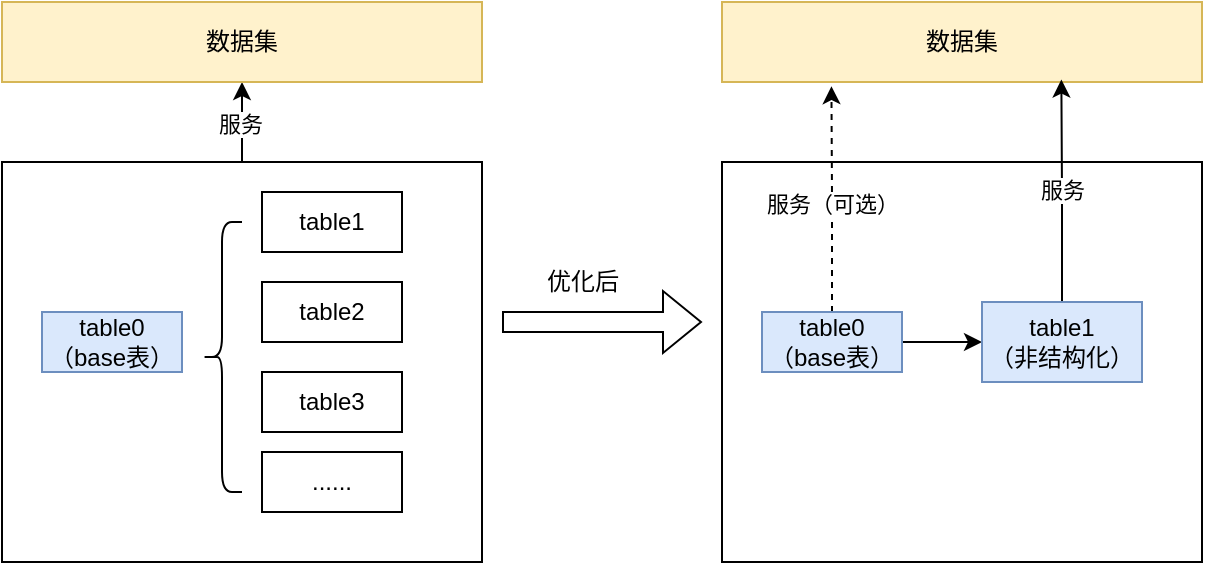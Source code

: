 <mxfile version="15.8.7" type="github">
  <diagram id="eS8v2JzyAvh7r2EF3Rgj" name="第 1 页">
    <mxGraphModel dx="1082" dy="610" grid="1" gridSize="10" guides="1" tooltips="1" connect="1" arrows="1" fold="1" page="1" pageScale="1" pageWidth="827" pageHeight="1169" math="0" shadow="0">
      <root>
        <mxCell id="0" />
        <mxCell id="1" parent="0" />
        <mxCell id="NnMpdhqOtMTp9gV9yTCp-11" style="edgeStyle=orthogonalEdgeStyle;rounded=0;orthogonalLoop=1;jettySize=auto;html=1;exitX=0.5;exitY=0;exitDx=0;exitDy=0;entryX=0.5;entryY=1;entryDx=0;entryDy=0;" edge="1" parent="1" source="NnMpdhqOtMTp9gV9yTCp-9" target="NnMpdhqOtMTp9gV9yTCp-3">
          <mxGeometry relative="1" as="geometry" />
        </mxCell>
        <mxCell id="NnMpdhqOtMTp9gV9yTCp-28" value="服务" style="edgeLabel;html=1;align=center;verticalAlign=middle;resizable=0;points=[];" vertex="1" connectable="0" parent="NnMpdhqOtMTp9gV9yTCp-11">
          <mxGeometry x="-0.062" y="1" relative="1" as="geometry">
            <mxPoint as="offset" />
          </mxGeometry>
        </mxCell>
        <mxCell id="NnMpdhqOtMTp9gV9yTCp-9" value="" style="rounded=0;whiteSpace=wrap;html=1;" vertex="1" parent="1">
          <mxGeometry x="40" y="160" width="240" height="200" as="geometry" />
        </mxCell>
        <mxCell id="NnMpdhqOtMTp9gV9yTCp-1" value="table0（base表）" style="rounded=0;whiteSpace=wrap;html=1;fillColor=#dae8fc;strokeColor=#6c8ebf;" vertex="1" parent="1">
          <mxGeometry x="60" y="235" width="70" height="30" as="geometry" />
        </mxCell>
        <mxCell id="NnMpdhqOtMTp9gV9yTCp-3" value="数据集" style="rounded=0;whiteSpace=wrap;html=1;fillColor=#fff2cc;strokeColor=#d6b656;" vertex="1" parent="1">
          <mxGeometry x="40" y="80" width="240" height="40" as="geometry" />
        </mxCell>
        <mxCell id="NnMpdhqOtMTp9gV9yTCp-4" value="" style="shape=curlyBracket;whiteSpace=wrap;html=1;rounded=1;" vertex="1" parent="1">
          <mxGeometry x="140" y="190" width="20" height="135" as="geometry" />
        </mxCell>
        <mxCell id="NnMpdhqOtMTp9gV9yTCp-5" value="table1" style="rounded=0;whiteSpace=wrap;html=1;" vertex="1" parent="1">
          <mxGeometry x="170" y="175" width="70" height="30" as="geometry" />
        </mxCell>
        <mxCell id="NnMpdhqOtMTp9gV9yTCp-6" value="table2" style="rounded=0;whiteSpace=wrap;html=1;" vertex="1" parent="1">
          <mxGeometry x="170" y="220" width="70" height="30" as="geometry" />
        </mxCell>
        <mxCell id="NnMpdhqOtMTp9gV9yTCp-7" value="table3" style="rounded=0;whiteSpace=wrap;html=1;" vertex="1" parent="1">
          <mxGeometry x="170" y="265" width="70" height="30" as="geometry" />
        </mxCell>
        <mxCell id="NnMpdhqOtMTp9gV9yTCp-8" value="......" style="rounded=0;whiteSpace=wrap;html=1;" vertex="1" parent="1">
          <mxGeometry x="170" y="305" width="70" height="30" as="geometry" />
        </mxCell>
        <mxCell id="NnMpdhqOtMTp9gV9yTCp-12" value="" style="shape=flexArrow;endArrow=classic;html=1;rounded=0;" edge="1" parent="1">
          <mxGeometry width="50" height="50" relative="1" as="geometry">
            <mxPoint x="290" y="240" as="sourcePoint" />
            <mxPoint x="390" y="240" as="targetPoint" />
          </mxGeometry>
        </mxCell>
        <mxCell id="NnMpdhqOtMTp9gV9yTCp-13" value="优化后" style="text;html=1;align=center;verticalAlign=middle;resizable=0;points=[];autosize=1;strokeColor=none;fillColor=none;" vertex="1" parent="1">
          <mxGeometry x="305" y="210" width="50" height="20" as="geometry" />
        </mxCell>
        <mxCell id="NnMpdhqOtMTp9gV9yTCp-15" value="" style="rounded=0;whiteSpace=wrap;html=1;" vertex="1" parent="1">
          <mxGeometry x="400" y="160" width="240" height="200" as="geometry" />
        </mxCell>
        <mxCell id="NnMpdhqOtMTp9gV9yTCp-24" value="" style="edgeStyle=orthogonalEdgeStyle;rounded=0;orthogonalLoop=1;jettySize=auto;html=1;" edge="1" parent="1" source="NnMpdhqOtMTp9gV9yTCp-16" target="NnMpdhqOtMTp9gV9yTCp-23">
          <mxGeometry relative="1" as="geometry" />
        </mxCell>
        <mxCell id="NnMpdhqOtMTp9gV9yTCp-26" style="edgeStyle=orthogonalEdgeStyle;rounded=0;orthogonalLoop=1;jettySize=auto;html=1;exitX=0.5;exitY=0;exitDx=0;exitDy=0;entryX=0.228;entryY=1.052;entryDx=0;entryDy=0;entryPerimeter=0;dashed=1;" edge="1" parent="1" source="NnMpdhqOtMTp9gV9yTCp-16" target="NnMpdhqOtMTp9gV9yTCp-17">
          <mxGeometry relative="1" as="geometry" />
        </mxCell>
        <mxCell id="NnMpdhqOtMTp9gV9yTCp-29" value="服务（可选）" style="edgeLabel;html=1;align=center;verticalAlign=middle;resizable=0;points=[];" vertex="1" connectable="0" parent="NnMpdhqOtMTp9gV9yTCp-26">
          <mxGeometry x="-0.066" relative="1" as="geometry">
            <mxPoint y="-1" as="offset" />
          </mxGeometry>
        </mxCell>
        <mxCell id="NnMpdhqOtMTp9gV9yTCp-16" value="table0（base表）" style="rounded=0;whiteSpace=wrap;html=1;fillColor=#dae8fc;strokeColor=#6c8ebf;" vertex="1" parent="1">
          <mxGeometry x="420" y="235" width="70" height="30" as="geometry" />
        </mxCell>
        <mxCell id="NnMpdhqOtMTp9gV9yTCp-17" value="数据集" style="rounded=0;whiteSpace=wrap;html=1;fillColor=#fff2cc;strokeColor=#d6b656;" vertex="1" parent="1">
          <mxGeometry x="400" y="80" width="240" height="40" as="geometry" />
        </mxCell>
        <mxCell id="NnMpdhqOtMTp9gV9yTCp-27" value="服务" style="edgeStyle=orthogonalEdgeStyle;rounded=0;orthogonalLoop=1;jettySize=auto;html=1;entryX=0.707;entryY=0.969;entryDx=0;entryDy=0;entryPerimeter=0;" edge="1" parent="1" source="NnMpdhqOtMTp9gV9yTCp-23" target="NnMpdhqOtMTp9gV9yTCp-17">
          <mxGeometry relative="1" as="geometry">
            <mxPoint x="570" y="130" as="targetPoint" />
          </mxGeometry>
        </mxCell>
        <mxCell id="NnMpdhqOtMTp9gV9yTCp-23" value="table1&lt;br&gt;（非结构化）" style="whiteSpace=wrap;html=1;rounded=0;strokeColor=#6c8ebf;fillColor=#dae8fc;" vertex="1" parent="1">
          <mxGeometry x="530" y="230" width="80" height="40" as="geometry" />
        </mxCell>
      </root>
    </mxGraphModel>
  </diagram>
</mxfile>
